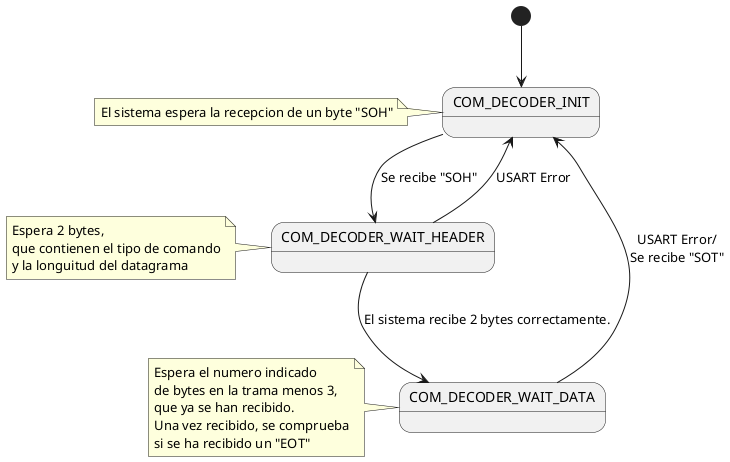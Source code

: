@startuml

[*] --> COM_DECODER_INIT

state COM_DECODER_INIT {
}
note left of COM_DECODER_INIT : El sistema espera la recepcion de un byte "SOH"
COM_DECODER_INIT --> COM_DECODER_WAIT_HEADER : Se recibe "SOH"
state COM_DECODER_WAIT_HEADER {
}
note left of COM_DECODER_WAIT_HEADER : Espera 2 bytes,\nque contienen el tipo de comando\ny la longuitud del datagrama
COM_DECODER_WAIT_HEADER --> COM_DECODER_WAIT_DATA : El sistema recibe 2 bytes correctamente.
state COM_DECODER_WAIT_DATA {
}
note left of COM_DECODER_WAIT_DATA : Espera el numero indicado\nde bytes en la trama menos 3,\nque ya se han recibido.\nUna vez recibido, se comprueba\nsi se ha recibido un "EOT"
COM_DECODER_WAIT_DATA --> COM_DECODER_INIT : USART Error/\nSe recibe "SOT"
COM_DECODER_WAIT_HEADER --> COM_DECODER_INIT : USART Error
@enduml
